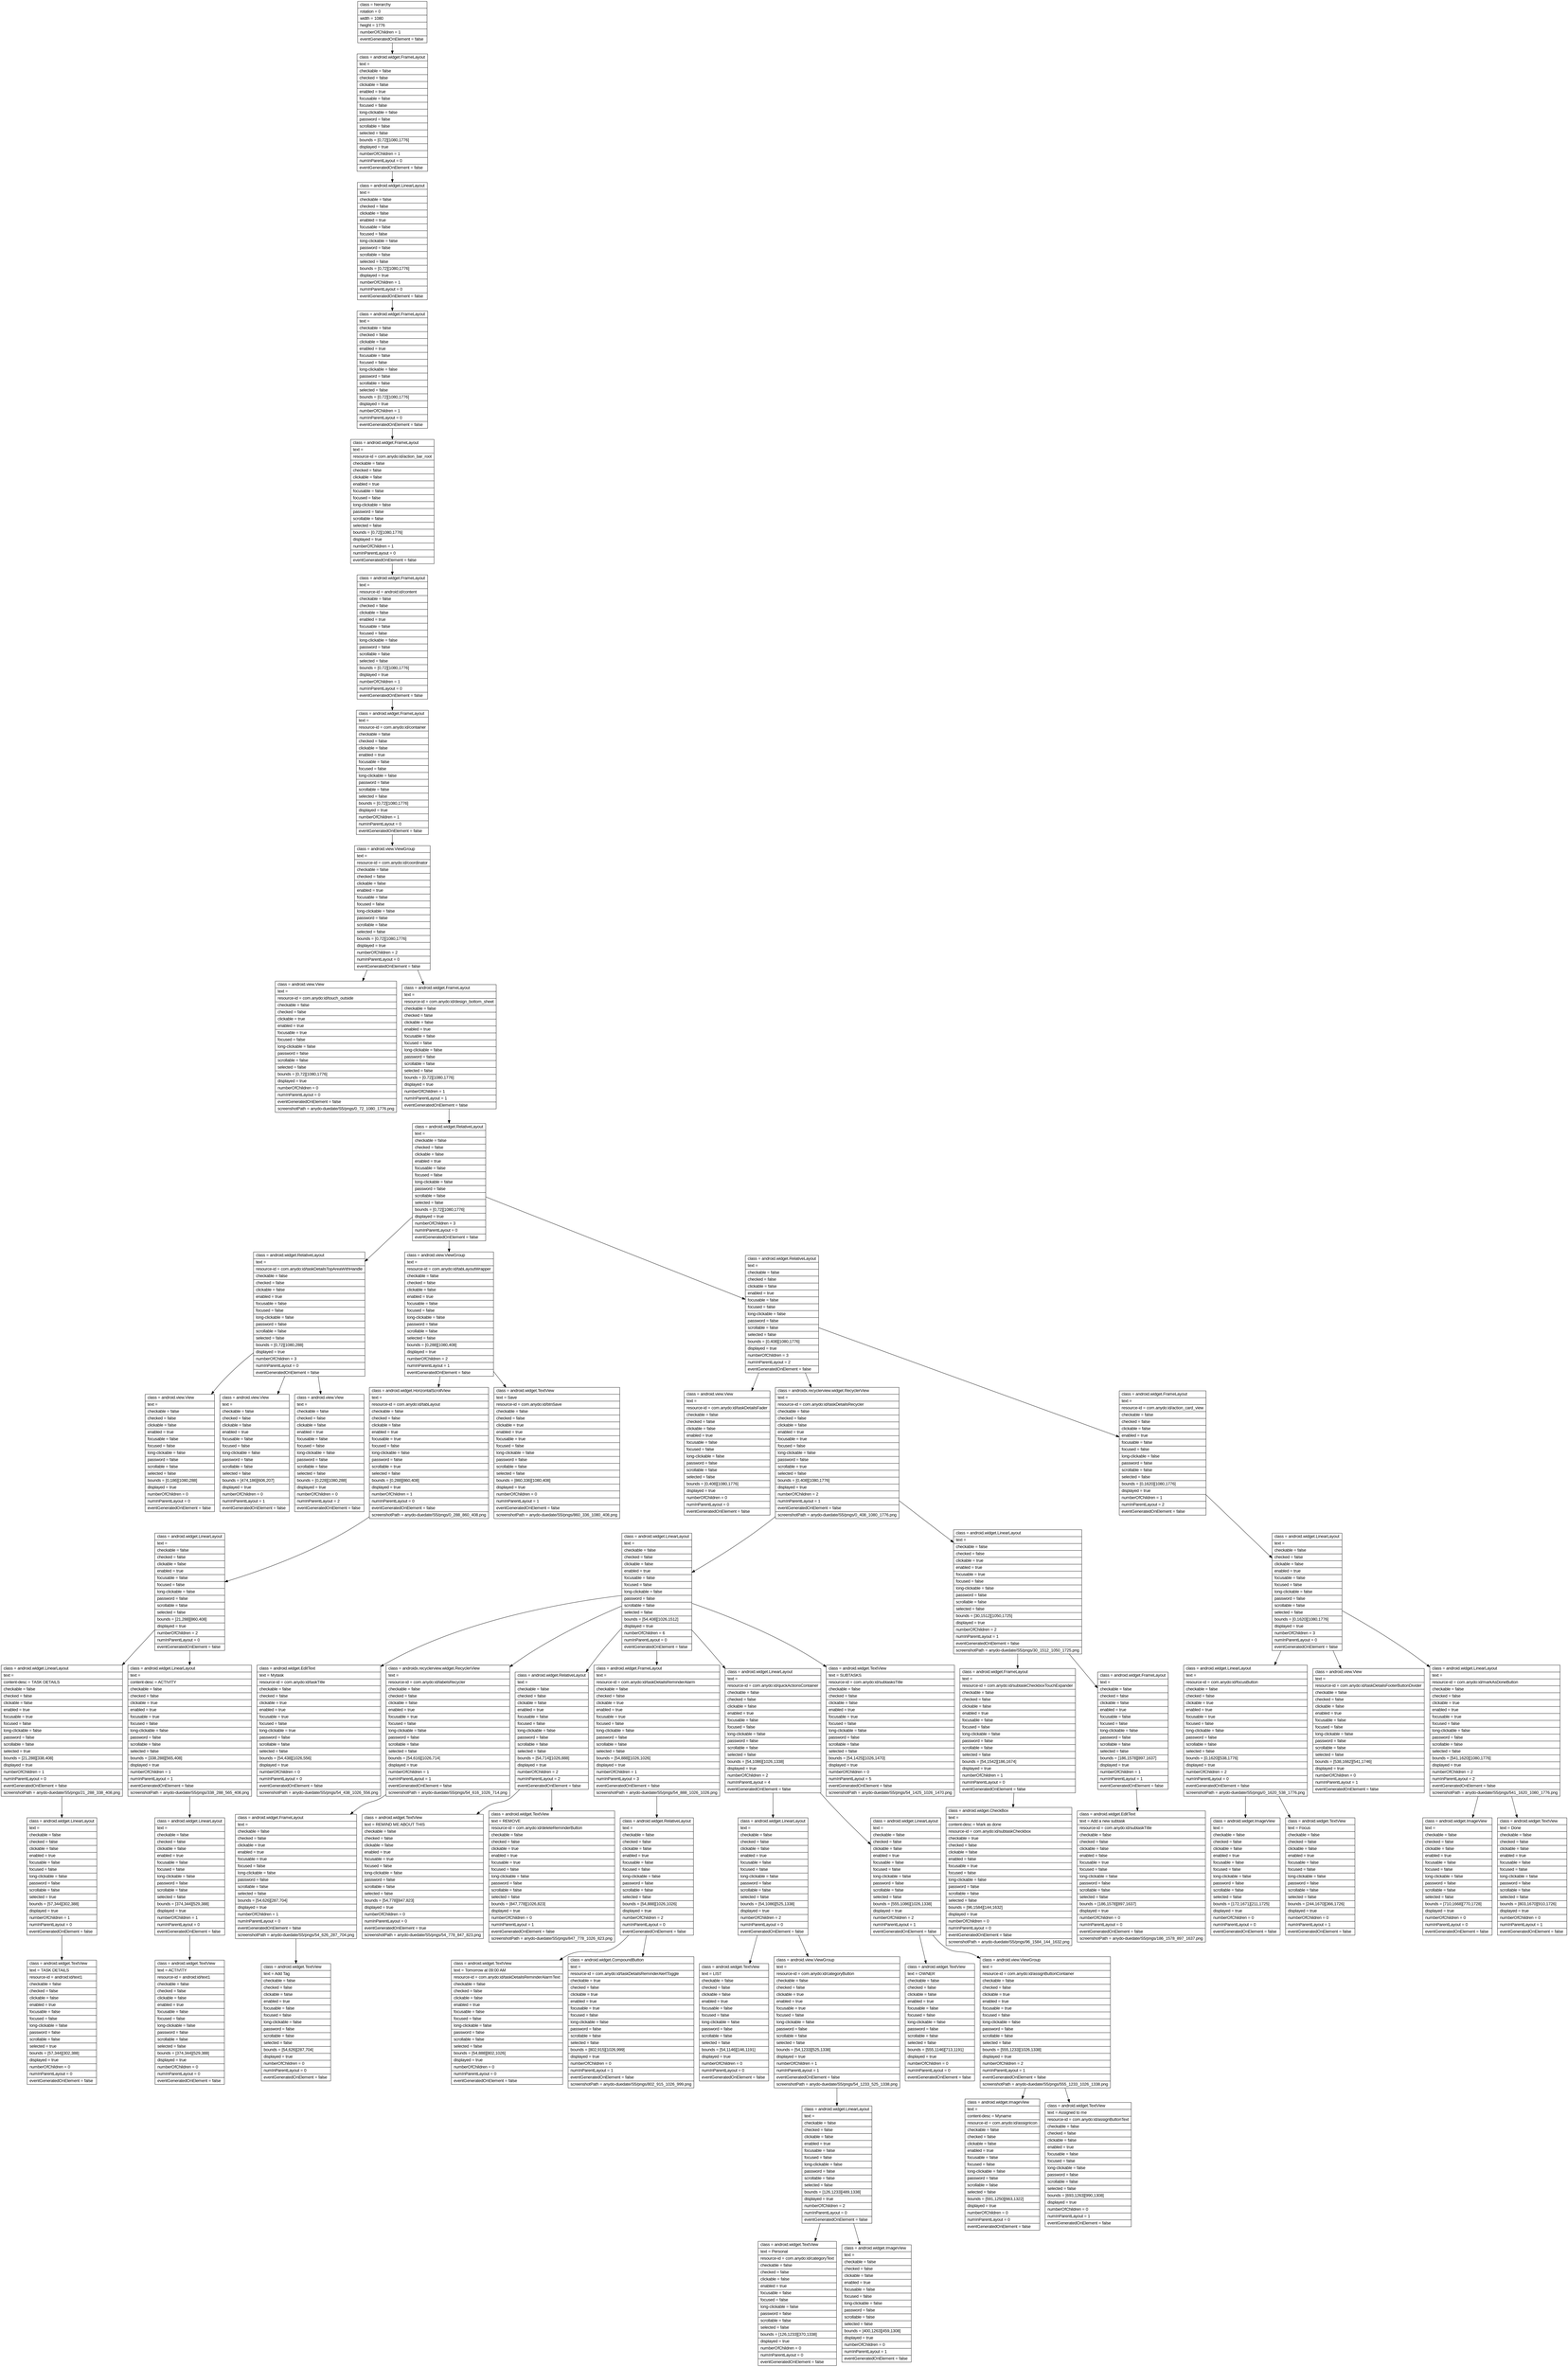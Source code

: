 digraph Layout {

	node [shape=record fontname=Arial];

	0	[label="{class = hierarchy\l|rotation = 0\l|width = 1080\l|height = 1776\l|numberOfChildren = 1\l|eventGeneratedOnElement = false \l}"]
	1	[label="{class = android.widget.FrameLayout\l|text = \l|checkable = false\l|checked = false\l|clickable = false\l|enabled = true\l|focusable = false\l|focused = false\l|long-clickable = false\l|password = false\l|scrollable = false\l|selected = false\l|bounds = [0,72][1080,1776]\l|displayed = true\l|numberOfChildren = 1\l|numInParentLayout = 0\l|eventGeneratedOnElement = false \l}"]
	2	[label="{class = android.widget.LinearLayout\l|text = \l|checkable = false\l|checked = false\l|clickable = false\l|enabled = true\l|focusable = false\l|focused = false\l|long-clickable = false\l|password = false\l|scrollable = false\l|selected = false\l|bounds = [0,72][1080,1776]\l|displayed = true\l|numberOfChildren = 1\l|numInParentLayout = 0\l|eventGeneratedOnElement = false \l}"]
	3	[label="{class = android.widget.FrameLayout\l|text = \l|checkable = false\l|checked = false\l|clickable = false\l|enabled = true\l|focusable = false\l|focused = false\l|long-clickable = false\l|password = false\l|scrollable = false\l|selected = false\l|bounds = [0,72][1080,1776]\l|displayed = true\l|numberOfChildren = 1\l|numInParentLayout = 0\l|eventGeneratedOnElement = false \l}"]
	4	[label="{class = android.widget.FrameLayout\l|text = \l|resource-id = com.anydo:id/action_bar_root\l|checkable = false\l|checked = false\l|clickable = false\l|enabled = true\l|focusable = false\l|focused = false\l|long-clickable = false\l|password = false\l|scrollable = false\l|selected = false\l|bounds = [0,72][1080,1776]\l|displayed = true\l|numberOfChildren = 1\l|numInParentLayout = 0\l|eventGeneratedOnElement = false \l}"]
	5	[label="{class = android.widget.FrameLayout\l|text = \l|resource-id = android:id/content\l|checkable = false\l|checked = false\l|clickable = false\l|enabled = true\l|focusable = false\l|focused = false\l|long-clickable = false\l|password = false\l|scrollable = false\l|selected = false\l|bounds = [0,72][1080,1776]\l|displayed = true\l|numberOfChildren = 1\l|numInParentLayout = 0\l|eventGeneratedOnElement = false \l}"]
	6	[label="{class = android.widget.FrameLayout\l|text = \l|resource-id = com.anydo:id/container\l|checkable = false\l|checked = false\l|clickable = false\l|enabled = true\l|focusable = false\l|focused = false\l|long-clickable = false\l|password = false\l|scrollable = false\l|selected = false\l|bounds = [0,72][1080,1776]\l|displayed = true\l|numberOfChildren = 1\l|numInParentLayout = 0\l|eventGeneratedOnElement = false \l}"]
	7	[label="{class = android.view.ViewGroup\l|text = \l|resource-id = com.anydo:id/coordinator\l|checkable = false\l|checked = false\l|clickable = false\l|enabled = true\l|focusable = false\l|focused = false\l|long-clickable = false\l|password = false\l|scrollable = false\l|selected = false\l|bounds = [0,72][1080,1776]\l|displayed = true\l|numberOfChildren = 2\l|numInParentLayout = 0\l|eventGeneratedOnElement = false \l}"]
	8	[label="{class = android.view.View\l|text = \l|resource-id = com.anydo:id/touch_outside\l|checkable = false\l|checked = false\l|clickable = true\l|enabled = true\l|focusable = true\l|focused = false\l|long-clickable = false\l|password = false\l|scrollable = false\l|selected = false\l|bounds = [0,72][1080,1776]\l|displayed = true\l|numberOfChildren = 0\l|numInParentLayout = 0\l|eventGeneratedOnElement = false \l|screenshotPath = anydo-duedate/S5/pngs/0_72_1080_1776.png\l}"]
	9	[label="{class = android.widget.FrameLayout\l|text = \l|resource-id = com.anydo:id/design_bottom_sheet\l|checkable = false\l|checked = false\l|clickable = false\l|enabled = true\l|focusable = false\l|focused = false\l|long-clickable = false\l|password = false\l|scrollable = false\l|selected = false\l|bounds = [0,72][1080,1776]\l|displayed = true\l|numberOfChildren = 1\l|numInParentLayout = 1\l|eventGeneratedOnElement = false \l}"]
	10	[label="{class = android.widget.RelativeLayout\l|text = \l|checkable = false\l|checked = false\l|clickable = false\l|enabled = true\l|focusable = false\l|focused = false\l|long-clickable = false\l|password = false\l|scrollable = false\l|selected = false\l|bounds = [0,72][1080,1776]\l|displayed = true\l|numberOfChildren = 3\l|numInParentLayout = 0\l|eventGeneratedOnElement = false \l}"]
	11	[label="{class = android.widget.RelativeLayout\l|text = \l|resource-id = com.anydo:id/taskDetailsTopAreaWithHandle\l|checkable = false\l|checked = false\l|clickable = false\l|enabled = true\l|focusable = false\l|focused = false\l|long-clickable = false\l|password = false\l|scrollable = false\l|selected = false\l|bounds = [0,72][1080,288]\l|displayed = true\l|numberOfChildren = 3\l|numInParentLayout = 0\l|eventGeneratedOnElement = false \l}"]
	12	[label="{class = android.view.ViewGroup\l|text = \l|resource-id = com.anydo:id/tabLayoutWrapper\l|checkable = false\l|checked = false\l|clickable = false\l|enabled = true\l|focusable = false\l|focused = false\l|long-clickable = false\l|password = false\l|scrollable = false\l|selected = false\l|bounds = [0,288][1080,408]\l|displayed = true\l|numberOfChildren = 2\l|numInParentLayout = 1\l|eventGeneratedOnElement = false \l}"]
	13	[label="{class = android.widget.RelativeLayout\l|text = \l|checkable = false\l|checked = false\l|clickable = false\l|enabled = true\l|focusable = false\l|focused = false\l|long-clickable = false\l|password = false\l|scrollable = false\l|selected = false\l|bounds = [0,408][1080,1776]\l|displayed = true\l|numberOfChildren = 3\l|numInParentLayout = 2\l|eventGeneratedOnElement = false \l}"]
	14	[label="{class = android.view.View\l|text = \l|checkable = false\l|checked = false\l|clickable = false\l|enabled = true\l|focusable = false\l|focused = false\l|long-clickable = false\l|password = false\l|scrollable = false\l|selected = false\l|bounds = [0,186][1080,288]\l|displayed = true\l|numberOfChildren = 0\l|numInParentLayout = 0\l|eventGeneratedOnElement = false \l}"]
	15	[label="{class = android.view.View\l|text = \l|checkable = false\l|checked = false\l|clickable = false\l|enabled = true\l|focusable = false\l|focused = false\l|long-clickable = false\l|password = false\l|scrollable = false\l|selected = false\l|bounds = [474,186][606,207]\l|displayed = true\l|numberOfChildren = 0\l|numInParentLayout = 1\l|eventGeneratedOnElement = false \l}"]
	16	[label="{class = android.view.View\l|text = \l|checkable = false\l|checked = false\l|clickable = false\l|enabled = true\l|focusable = false\l|focused = false\l|long-clickable = false\l|password = false\l|scrollable = false\l|selected = false\l|bounds = [0,228][1080,288]\l|displayed = true\l|numberOfChildren = 0\l|numInParentLayout = 2\l|eventGeneratedOnElement = false \l}"]
	17	[label="{class = android.widget.HorizontalScrollView\l|text = \l|resource-id = com.anydo:id/tabLayout\l|checkable = false\l|checked = false\l|clickable = false\l|enabled = true\l|focusable = true\l|focused = false\l|long-clickable = false\l|password = false\l|scrollable = true\l|selected = false\l|bounds = [0,288][860,408]\l|displayed = true\l|numberOfChildren = 1\l|numInParentLayout = 0\l|eventGeneratedOnElement = false \l|screenshotPath = anydo-duedate/S5/pngs/0_288_860_408.png\l}"]
	18	[label="{class = android.widget.TextView\l|text = Save\l|resource-id = com.anydo:id/btnSave\l|checkable = false\l|checked = false\l|clickable = true\l|enabled = true\l|focusable = true\l|focused = false\l|long-clickable = false\l|password = false\l|scrollable = false\l|selected = false\l|bounds = [860,336][1080,408]\l|displayed = true\l|numberOfChildren = 0\l|numInParentLayout = 1\l|eventGeneratedOnElement = false \l|screenshotPath = anydo-duedate/S5/pngs/860_336_1080_408.png\l}"]
	19	[label="{class = android.view.View\l|text = \l|resource-id = com.anydo:id/taskDetailsFader\l|checkable = false\l|checked = false\l|clickable = false\l|enabled = true\l|focusable = false\l|focused = false\l|long-clickable = false\l|password = false\l|scrollable = false\l|selected = false\l|bounds = [0,408][1080,1776]\l|displayed = true\l|numberOfChildren = 0\l|numInParentLayout = 0\l|eventGeneratedOnElement = false \l}"]
	20	[label="{class = androidx.recyclerview.widget.RecyclerView\l|text = \l|resource-id = com.anydo:id/taskDetailsRecycler\l|checkable = false\l|checked = false\l|clickable = false\l|enabled = true\l|focusable = true\l|focused = false\l|long-clickable = false\l|password = false\l|scrollable = true\l|selected = false\l|bounds = [0,408][1080,1776]\l|displayed = true\l|numberOfChildren = 2\l|numInParentLayout = 1\l|eventGeneratedOnElement = false \l|screenshotPath = anydo-duedate/S5/pngs/0_408_1080_1776.png\l}"]
	21	[label="{class = android.widget.FrameLayout\l|text = \l|resource-id = com.anydo:id/action_card_view\l|checkable = false\l|checked = false\l|clickable = false\l|enabled = true\l|focusable = false\l|focused = false\l|long-clickable = false\l|password = false\l|scrollable = false\l|selected = false\l|bounds = [0,1620][1080,1776]\l|displayed = true\l|numberOfChildren = 1\l|numInParentLayout = 2\l|eventGeneratedOnElement = false \l}"]
	22	[label="{class = android.widget.LinearLayout\l|text = \l|checkable = false\l|checked = false\l|clickable = false\l|enabled = true\l|focusable = false\l|focused = false\l|long-clickable = false\l|password = false\l|scrollable = false\l|selected = false\l|bounds = [21,288][860,408]\l|displayed = true\l|numberOfChildren = 2\l|numInParentLayout = 0\l|eventGeneratedOnElement = false \l}"]
	23	[label="{class = android.widget.LinearLayout\l|text = \l|checkable = false\l|checked = false\l|clickable = false\l|enabled = true\l|focusable = false\l|focused = false\l|long-clickable = false\l|password = false\l|scrollable = false\l|selected = false\l|bounds = [54,408][1026,1512]\l|displayed = true\l|numberOfChildren = 6\l|numInParentLayout = 0\l|eventGeneratedOnElement = false \l}"]
	24	[label="{class = android.widget.LinearLayout\l|text = \l|checkable = false\l|checked = false\l|clickable = true\l|enabled = true\l|focusable = true\l|focused = false\l|long-clickable = false\l|password = false\l|scrollable = false\l|selected = false\l|bounds = [30,1512][1050,1725]\l|displayed = true\l|numberOfChildren = 2\l|numInParentLayout = 1\l|eventGeneratedOnElement = false \l|screenshotPath = anydo-duedate/S5/pngs/30_1512_1050_1725.png\l}"]
	25	[label="{class = android.widget.LinearLayout\l|text = \l|checkable = false\l|checked = false\l|clickable = false\l|enabled = true\l|focusable = false\l|focused = false\l|long-clickable = false\l|password = false\l|scrollable = false\l|selected = false\l|bounds = [0,1620][1080,1776]\l|displayed = true\l|numberOfChildren = 3\l|numInParentLayout = 0\l|eventGeneratedOnElement = false \l}"]
	26	[label="{class = android.widget.LinearLayout\l|text = \l|content-desc = TASK DETAILS\l|checkable = false\l|checked = false\l|clickable = false\l|enabled = true\l|focusable = true\l|focused = false\l|long-clickable = false\l|password = false\l|scrollable = false\l|selected = true\l|bounds = [21,288][338,408]\l|displayed = true\l|numberOfChildren = 1\l|numInParentLayout = 0\l|eventGeneratedOnElement = false \l|screenshotPath = anydo-duedate/S5/pngs/21_288_338_408.png\l}"]
	27	[label="{class = android.widget.LinearLayout\l|text = \l|content-desc = ACTIVITY\l|checkable = false\l|checked = false\l|clickable = true\l|enabled = true\l|focusable = true\l|focused = false\l|long-clickable = false\l|password = false\l|scrollable = false\l|selected = false\l|bounds = [338,288][565,408]\l|displayed = true\l|numberOfChildren = 1\l|numInParentLayout = 1\l|eventGeneratedOnElement = false \l|screenshotPath = anydo-duedate/S5/pngs/338_288_565_408.png\l}"]
	28	[label="{class = android.widget.EditText\l|text = Mytask\l|resource-id = com.anydo:id/taskTitle\l|checkable = false\l|checked = false\l|clickable = true\l|enabled = true\l|focusable = true\l|focused = false\l|long-clickable = true\l|password = false\l|scrollable = false\l|selected = false\l|bounds = [54,438][1026,556]\l|displayed = true\l|numberOfChildren = 0\l|numInParentLayout = 0\l|eventGeneratedOnElement = false \l|screenshotPath = anydo-duedate/S5/pngs/54_438_1026_556.png\l}"]
	29	[label="{class = androidx.recyclerview.widget.RecyclerView\l|text = \l|resource-id = com.anydo:id/labelsRecycler\l|checkable = false\l|checked = false\l|clickable = false\l|enabled = true\l|focusable = true\l|focused = false\l|long-clickable = false\l|password = false\l|scrollable = false\l|selected = false\l|bounds = [54,616][1026,714]\l|displayed = true\l|numberOfChildren = 1\l|numInParentLayout = 1\l|eventGeneratedOnElement = false \l|screenshotPath = anydo-duedate/S5/pngs/54_616_1026_714.png\l}"]
	30	[label="{class = android.widget.RelativeLayout\l|text = \l|checkable = false\l|checked = false\l|clickable = false\l|enabled = true\l|focusable = false\l|focused = false\l|long-clickable = false\l|password = false\l|scrollable = false\l|selected = false\l|bounds = [54,714][1026,888]\l|displayed = true\l|numberOfChildren = 2\l|numInParentLayout = 2\l|eventGeneratedOnElement = false \l}"]
	31	[label="{class = android.widget.FrameLayout\l|text = \l|resource-id = com.anydo:id/taskDetailsReminderAlarm\l|checkable = false\l|checked = false\l|clickable = true\l|enabled = true\l|focusable = true\l|focused = false\l|long-clickable = false\l|password = false\l|scrollable = false\l|selected = false\l|bounds = [54,888][1026,1026]\l|displayed = true\l|numberOfChildren = 1\l|numInParentLayout = 3\l|eventGeneratedOnElement = false \l|screenshotPath = anydo-duedate/S5/pngs/54_888_1026_1026.png\l}"]
	32	[label="{class = android.widget.LinearLayout\l|text = \l|resource-id = com.anydo:id/quickActionsContainer\l|checkable = false\l|checked = false\l|clickable = false\l|enabled = true\l|focusable = false\l|focused = false\l|long-clickable = false\l|password = false\l|scrollable = false\l|selected = false\l|bounds = [54,1086][1026,1338]\l|displayed = true\l|numberOfChildren = 2\l|numInParentLayout = 4\l|eventGeneratedOnElement = false \l}"]
	33	[label="{class = android.widget.TextView\l|text = SUBTASKS\l|resource-id = com.anydo:id/subtasksTitle\l|checkable = false\l|checked = false\l|clickable = false\l|enabled = true\l|focusable = true\l|focused = false\l|long-clickable = false\l|password = false\l|scrollable = false\l|selected = false\l|bounds = [54,1425][1026,1470]\l|displayed = true\l|numberOfChildren = 0\l|numInParentLayout = 5\l|eventGeneratedOnElement = false \l|screenshotPath = anydo-duedate/S5/pngs/54_1425_1026_1470.png\l}"]
	34	[label="{class = android.widget.FrameLayout\l|text = \l|resource-id = com.anydo:id/subtaskCheckboxTouchExpander\l|checkable = false\l|checked = false\l|clickable = false\l|enabled = true\l|focusable = false\l|focused = false\l|long-clickable = false\l|password = false\l|scrollable = false\l|selected = false\l|bounds = [54,1542][186,1674]\l|displayed = true\l|numberOfChildren = 1\l|numInParentLayout = 0\l|eventGeneratedOnElement = false \l}"]
	35	[label="{class = android.widget.FrameLayout\l|text = \l|checkable = false\l|checked = false\l|clickable = false\l|enabled = true\l|focusable = false\l|focused = false\l|long-clickable = false\l|password = false\l|scrollable = false\l|selected = false\l|bounds = [186,1578][897,1637]\l|displayed = true\l|numberOfChildren = 1\l|numInParentLayout = 1\l|eventGeneratedOnElement = false \l}"]
	36	[label="{class = android.widget.LinearLayout\l|text = \l|resource-id = com.anydo:id/focusButton\l|checkable = false\l|checked = false\l|clickable = true\l|enabled = true\l|focusable = true\l|focused = false\l|long-clickable = false\l|password = false\l|scrollable = false\l|selected = false\l|bounds = [0,1620][538,1776]\l|displayed = true\l|numberOfChildren = 2\l|numInParentLayout = 0\l|eventGeneratedOnElement = false \l|screenshotPath = anydo-duedate/S5/pngs/0_1620_538_1776.png\l}"]
	37	[label="{class = android.view.View\l|text = \l|resource-id = com.anydo:id/taskDetailsFooterButtonDivider\l|checkable = false\l|checked = false\l|clickable = false\l|enabled = true\l|focusable = false\l|focused = false\l|long-clickable = false\l|password = false\l|scrollable = false\l|selected = false\l|bounds = [538,1662][541,1746]\l|displayed = true\l|numberOfChildren = 0\l|numInParentLayout = 1\l|eventGeneratedOnElement = false \l}"]
	38	[label="{class = android.widget.LinearLayout\l|text = \l|resource-id = com.anydo:id/markAsDoneButton\l|checkable = false\l|checked = false\l|clickable = true\l|enabled = true\l|focusable = true\l|focused = false\l|long-clickable = false\l|password = false\l|scrollable = false\l|selected = false\l|bounds = [541,1620][1080,1776]\l|displayed = true\l|numberOfChildren = 2\l|numInParentLayout = 2\l|eventGeneratedOnElement = false \l|screenshotPath = anydo-duedate/S5/pngs/541_1620_1080_1776.png\l}"]
	39	[label="{class = android.widget.LinearLayout\l|text = \l|checkable = false\l|checked = false\l|clickable = false\l|enabled = true\l|focusable = false\l|focused = false\l|long-clickable = false\l|password = false\l|scrollable = false\l|selected = true\l|bounds = [57,344][302,388]\l|displayed = true\l|numberOfChildren = 1\l|numInParentLayout = 0\l|eventGeneratedOnElement = false \l}"]
	40	[label="{class = android.widget.LinearLayout\l|text = \l|checkable = false\l|checked = false\l|clickable = false\l|enabled = true\l|focusable = false\l|focused = false\l|long-clickable = false\l|password = false\l|scrollable = false\l|selected = false\l|bounds = [374,344][529,388]\l|displayed = true\l|numberOfChildren = 1\l|numInParentLayout = 0\l|eventGeneratedOnElement = false \l}"]
	41	[label="{class = android.widget.FrameLayout\l|text = \l|checkable = false\l|checked = false\l|clickable = true\l|enabled = true\l|focusable = true\l|focused = false\l|long-clickable = false\l|password = false\l|scrollable = false\l|selected = false\l|bounds = [54,626][287,704]\l|displayed = true\l|numberOfChildren = 1\l|numInParentLayout = 0\l|eventGeneratedOnElement = false \l|screenshotPath = anydo-duedate/S5/pngs/54_626_287_704.png\l}"]
	42	[label="{class = android.widget.TextView\l|text = REMIND ME ABOUT THIS\l|checkable = false\l|checked = false\l|clickable = false\l|enabled = true\l|focusable = true\l|focused = false\l|long-clickable = false\l|password = false\l|scrollable = false\l|selected = false\l|bounds = [54,778][847,823]\l|displayed = true\l|numberOfChildren = 0\l|numInParentLayout = 0\l|eventGeneratedOnElement = true \l|screenshotPath = anydo-duedate/S5/pngs/54_778_847_823.png\l}"]
	43	[label="{class = android.widget.TextView\l|text = REMOVE\l|resource-id = com.anydo:id/deleteReminderButton\l|checkable = false\l|checked = false\l|clickable = true\l|enabled = true\l|focusable = true\l|focused = false\l|long-clickable = false\l|password = false\l|scrollable = false\l|selected = false\l|bounds = [847,778][1026,823]\l|displayed = true\l|numberOfChildren = 0\l|numInParentLayout = 1\l|eventGeneratedOnElement = false \l|screenshotPath = anydo-duedate/S5/pngs/847_778_1026_823.png\l}"]
	44	[label="{class = android.widget.RelativeLayout\l|text = \l|checkable = false\l|checked = false\l|clickable = false\l|enabled = true\l|focusable = false\l|focused = false\l|long-clickable = false\l|password = false\l|scrollable = false\l|selected = false\l|bounds = [54,888][1026,1026]\l|displayed = true\l|numberOfChildren = 2\l|numInParentLayout = 0\l|eventGeneratedOnElement = false \l}"]
	45	[label="{class = android.widget.LinearLayout\l|text = \l|checkable = false\l|checked = false\l|clickable = false\l|enabled = true\l|focusable = false\l|focused = false\l|long-clickable = false\l|password = false\l|scrollable = false\l|selected = false\l|bounds = [54,1086][525,1338]\l|displayed = true\l|numberOfChildren = 2\l|numInParentLayout = 0\l|eventGeneratedOnElement = false \l}"]
	46	[label="{class = android.widget.LinearLayout\l|text = \l|checkable = false\l|checked = false\l|clickable = false\l|enabled = true\l|focusable = false\l|focused = false\l|long-clickable = false\l|password = false\l|scrollable = false\l|selected = false\l|bounds = [555,1086][1026,1338]\l|displayed = true\l|numberOfChildren = 2\l|numInParentLayout = 1\l|eventGeneratedOnElement = false \l}"]
	47	[label="{class = android.widget.CheckBox\l|text = \l|content-desc = Mark as done\l|resource-id = com.anydo:id/subtaskCheckbox\l|checkable = true\l|checked = false\l|clickable = false\l|enabled = false\l|focusable = true\l|focused = false\l|long-clickable = false\l|password = false\l|scrollable = false\l|selected = false\l|bounds = [96,1584][144,1632]\l|displayed = true\l|numberOfChildren = 0\l|numInParentLayout = 0\l|eventGeneratedOnElement = false \l|screenshotPath = anydo-duedate/S5/pngs/96_1584_144_1632.png\l}"]
	48	[label="{class = android.widget.EditText\l|text = Add a new subtask\l|resource-id = com.anydo:id/subtaskTitle\l|checkable = false\l|checked = false\l|clickable = false\l|enabled = false\l|focusable = true\l|focused = false\l|long-clickable = false\l|password = false\l|scrollable = false\l|selected = false\l|bounds = [186,1578][897,1637]\l|displayed = true\l|numberOfChildren = 0\l|numInParentLayout = 0\l|eventGeneratedOnElement = false \l|screenshotPath = anydo-duedate/S5/pngs/186_1578_897_1637.png\l}"]
	49	[label="{class = android.widget.ImageView\l|text = \l|checkable = false\l|checked = false\l|clickable = false\l|enabled = true\l|focusable = false\l|focused = false\l|long-clickable = false\l|password = false\l|scrollable = false\l|selected = false\l|bounds = [172,1671][211,1725]\l|displayed = true\l|numberOfChildren = 0\l|numInParentLayout = 0\l|eventGeneratedOnElement = false \l}"]
	50	[label="{class = android.widget.TextView\l|text = Focus\l|checkable = false\l|checked = false\l|clickable = false\l|enabled = true\l|focusable = false\l|focused = false\l|long-clickable = false\l|password = false\l|scrollable = false\l|selected = false\l|bounds = [244,1670][366,1726]\l|displayed = true\l|numberOfChildren = 0\l|numInParentLayout = 1\l|eventGeneratedOnElement = false \l}"]
	51	[label="{class = android.widget.ImageView\l|text = \l|checkable = false\l|checked = false\l|clickable = false\l|enabled = true\l|focusable = false\l|focused = false\l|long-clickable = false\l|password = false\l|scrollable = false\l|selected = false\l|bounds = [710,1668][770,1728]\l|displayed = true\l|numberOfChildren = 0\l|numInParentLayout = 0\l|eventGeneratedOnElement = false \l}"]
	52	[label="{class = android.widget.TextView\l|text = Done\l|checkable = false\l|checked = false\l|clickable = false\l|enabled = true\l|focusable = false\l|focused = false\l|long-clickable = false\l|password = false\l|scrollable = false\l|selected = false\l|bounds = [803,1670][910,1726]\l|displayed = true\l|numberOfChildren = 0\l|numInParentLayout = 1\l|eventGeneratedOnElement = false \l}"]
	53	[label="{class = android.widget.TextView\l|text = TASK DETAILS\l|resource-id = android:id/text1\l|checkable = false\l|checked = false\l|clickable = false\l|enabled = true\l|focusable = false\l|focused = false\l|long-clickable = false\l|password = false\l|scrollable = false\l|selected = true\l|bounds = [57,344][302,388]\l|displayed = true\l|numberOfChildren = 0\l|numInParentLayout = 0\l|eventGeneratedOnElement = false \l}"]
	54	[label="{class = android.widget.TextView\l|text = ACTIVITY\l|resource-id = android:id/text1\l|checkable = false\l|checked = false\l|clickable = false\l|enabled = true\l|focusable = false\l|focused = false\l|long-clickable = false\l|password = false\l|scrollable = false\l|selected = false\l|bounds = [374,344][529,388]\l|displayed = true\l|numberOfChildren = 0\l|numInParentLayout = 0\l|eventGeneratedOnElement = false \l}"]
	55	[label="{class = android.widget.TextView\l|text = Add Tag\l|checkable = false\l|checked = false\l|clickable = false\l|enabled = true\l|focusable = false\l|focused = false\l|long-clickable = false\l|password = false\l|scrollable = false\l|selected = false\l|bounds = [54,626][287,704]\l|displayed = true\l|numberOfChildren = 0\l|numInParentLayout = 0\l|eventGeneratedOnElement = false \l}"]
	56	[label="{class = android.widget.TextView\l|text = Tomorrow at 09:00 AM\l|resource-id = com.anydo:id/taskDetailsReminderAlarmText\l|checkable = false\l|checked = false\l|clickable = false\l|enabled = true\l|focusable = false\l|focused = false\l|long-clickable = false\l|password = false\l|scrollable = false\l|selected = false\l|bounds = [54,888][802,1026]\l|displayed = true\l|numberOfChildren = 0\l|numInParentLayout = 0\l|eventGeneratedOnElement = false \l}"]
	57	[label="{class = android.widget.CompoundButton\l|text = \l|resource-id = com.anydo:id/taskDetailsReminderAlertToggle\l|checkable = true\l|checked = false\l|clickable = true\l|enabled = true\l|focusable = true\l|focused = false\l|long-clickable = false\l|password = false\l|scrollable = false\l|selected = false\l|bounds = [802,915][1026,999]\l|displayed = true\l|numberOfChildren = 0\l|numInParentLayout = 1\l|eventGeneratedOnElement = false \l|screenshotPath = anydo-duedate/S5/pngs/802_915_1026_999.png\l}"]
	58	[label="{class = android.widget.TextView\l|text = LIST\l|checkable = false\l|checked = false\l|clickable = false\l|enabled = true\l|focusable = false\l|focused = false\l|long-clickable = false\l|password = false\l|scrollable = false\l|selected = false\l|bounds = [54,1146][146,1191]\l|displayed = true\l|numberOfChildren = 0\l|numInParentLayout = 0\l|eventGeneratedOnElement = false \l}"]
	59	[label="{class = android.view.ViewGroup\l|text = \l|resource-id = com.anydo:id/categoryButton\l|checkable = false\l|checked = false\l|clickable = true\l|enabled = true\l|focusable = true\l|focused = false\l|long-clickable = false\l|password = false\l|scrollable = false\l|selected = false\l|bounds = [54,1233][525,1338]\l|displayed = true\l|numberOfChildren = 1\l|numInParentLayout = 1\l|eventGeneratedOnElement = false \l|screenshotPath = anydo-duedate/S5/pngs/54_1233_525_1338.png\l}"]
	60	[label="{class = android.widget.TextView\l|text = OWNER\l|checkable = false\l|checked = false\l|clickable = false\l|enabled = true\l|focusable = false\l|focused = false\l|long-clickable = false\l|password = false\l|scrollable = false\l|selected = false\l|bounds = [555,1146][713,1191]\l|displayed = true\l|numberOfChildren = 0\l|numInParentLayout = 0\l|eventGeneratedOnElement = false \l}"]
	61	[label="{class = android.view.ViewGroup\l|text = \l|resource-id = com.anydo:id/assignButtonContainer\l|checkable = false\l|checked = false\l|clickable = true\l|enabled = true\l|focusable = true\l|focused = false\l|long-clickable = false\l|password = false\l|scrollable = false\l|selected = false\l|bounds = [555,1233][1026,1338]\l|displayed = true\l|numberOfChildren = 2\l|numInParentLayout = 1\l|eventGeneratedOnElement = false \l|screenshotPath = anydo-duedate/S5/pngs/555_1233_1026_1338.png\l}"]
	62	[label="{class = android.widget.LinearLayout\l|text = \l|checkable = false\l|checked = false\l|clickable = false\l|enabled = true\l|focusable = false\l|focused = false\l|long-clickable = false\l|password = false\l|scrollable = false\l|selected = false\l|bounds = [126,1233][489,1338]\l|displayed = true\l|numberOfChildren = 2\l|numInParentLayout = 0\l|eventGeneratedOnElement = false \l}"]
	63	[label="{class = android.widget.ImageView\l|text = \l|content-desc = Myname\l|resource-id = com.anydo:id/assignIcon\l|checkable = false\l|checked = false\l|clickable = false\l|enabled = true\l|focusable = false\l|focused = false\l|long-clickable = false\l|password = false\l|scrollable = false\l|selected = false\l|bounds = [591,1250][663,1322]\l|displayed = true\l|numberOfChildren = 0\l|numInParentLayout = 0\l|eventGeneratedOnElement = false \l}"]
	64	[label="{class = android.widget.TextView\l|text = Assigned to me\l|resource-id = com.anydo:id/assignButtonText\l|checkable = false\l|checked = false\l|clickable = false\l|enabled = true\l|focusable = false\l|focused = false\l|long-clickable = false\l|password = false\l|scrollable = false\l|selected = false\l|bounds = [693,1263][990,1308]\l|displayed = true\l|numberOfChildren = 0\l|numInParentLayout = 1\l|eventGeneratedOnElement = false \l}"]
	65	[label="{class = android.widget.TextView\l|text = Personal\l|resource-id = com.anydo:id/categoryText\l|checkable = false\l|checked = false\l|clickable = false\l|enabled = true\l|focusable = false\l|focused = false\l|long-clickable = false\l|password = false\l|scrollable = false\l|selected = false\l|bounds = [126,1233][370,1338]\l|displayed = true\l|numberOfChildren = 0\l|numInParentLayout = 0\l|eventGeneratedOnElement = false \l}"]
	66	[label="{class = android.widget.ImageView\l|text = \l|checkable = false\l|checked = false\l|clickable = false\l|enabled = true\l|focusable = false\l|focused = false\l|long-clickable = false\l|password = false\l|scrollable = false\l|selected = false\l|bounds = [400,1263][459,1308]\l|displayed = true\l|numberOfChildren = 0\l|numInParentLayout = 1\l|eventGeneratedOnElement = false \l}"]


	0 -> 1
	1 -> 2
	2 -> 3
	3 -> 4
	4 -> 5
	5 -> 6
	6 -> 7
	7 -> 8
	7 -> 9
	9 -> 10
	10 -> 11
	10 -> 12
	10 -> 13
	11 -> 14
	11 -> 15
	11 -> 16
	12 -> 17
	12 -> 18
	13 -> 19
	13 -> 20
	13 -> 21
	17 -> 22
	20 -> 23
	20 -> 24
	21 -> 25
	22 -> 26
	22 -> 27
	23 -> 28
	23 -> 29
	23 -> 30
	23 -> 31
	23 -> 32
	23 -> 33
	24 -> 34
	24 -> 35
	25 -> 36
	25 -> 37
	25 -> 38
	26 -> 39
	27 -> 40
	29 -> 41
	30 -> 42
	30 -> 43
	31 -> 44
	32 -> 45
	32 -> 46
	34 -> 47
	35 -> 48
	36 -> 49
	36 -> 50
	38 -> 51
	38 -> 52
	39 -> 53
	40 -> 54
	41 -> 55
	44 -> 56
	44 -> 57
	45 -> 58
	45 -> 59
	46 -> 60
	46 -> 61
	59 -> 62
	61 -> 63
	61 -> 64
	62 -> 65
	62 -> 66


}